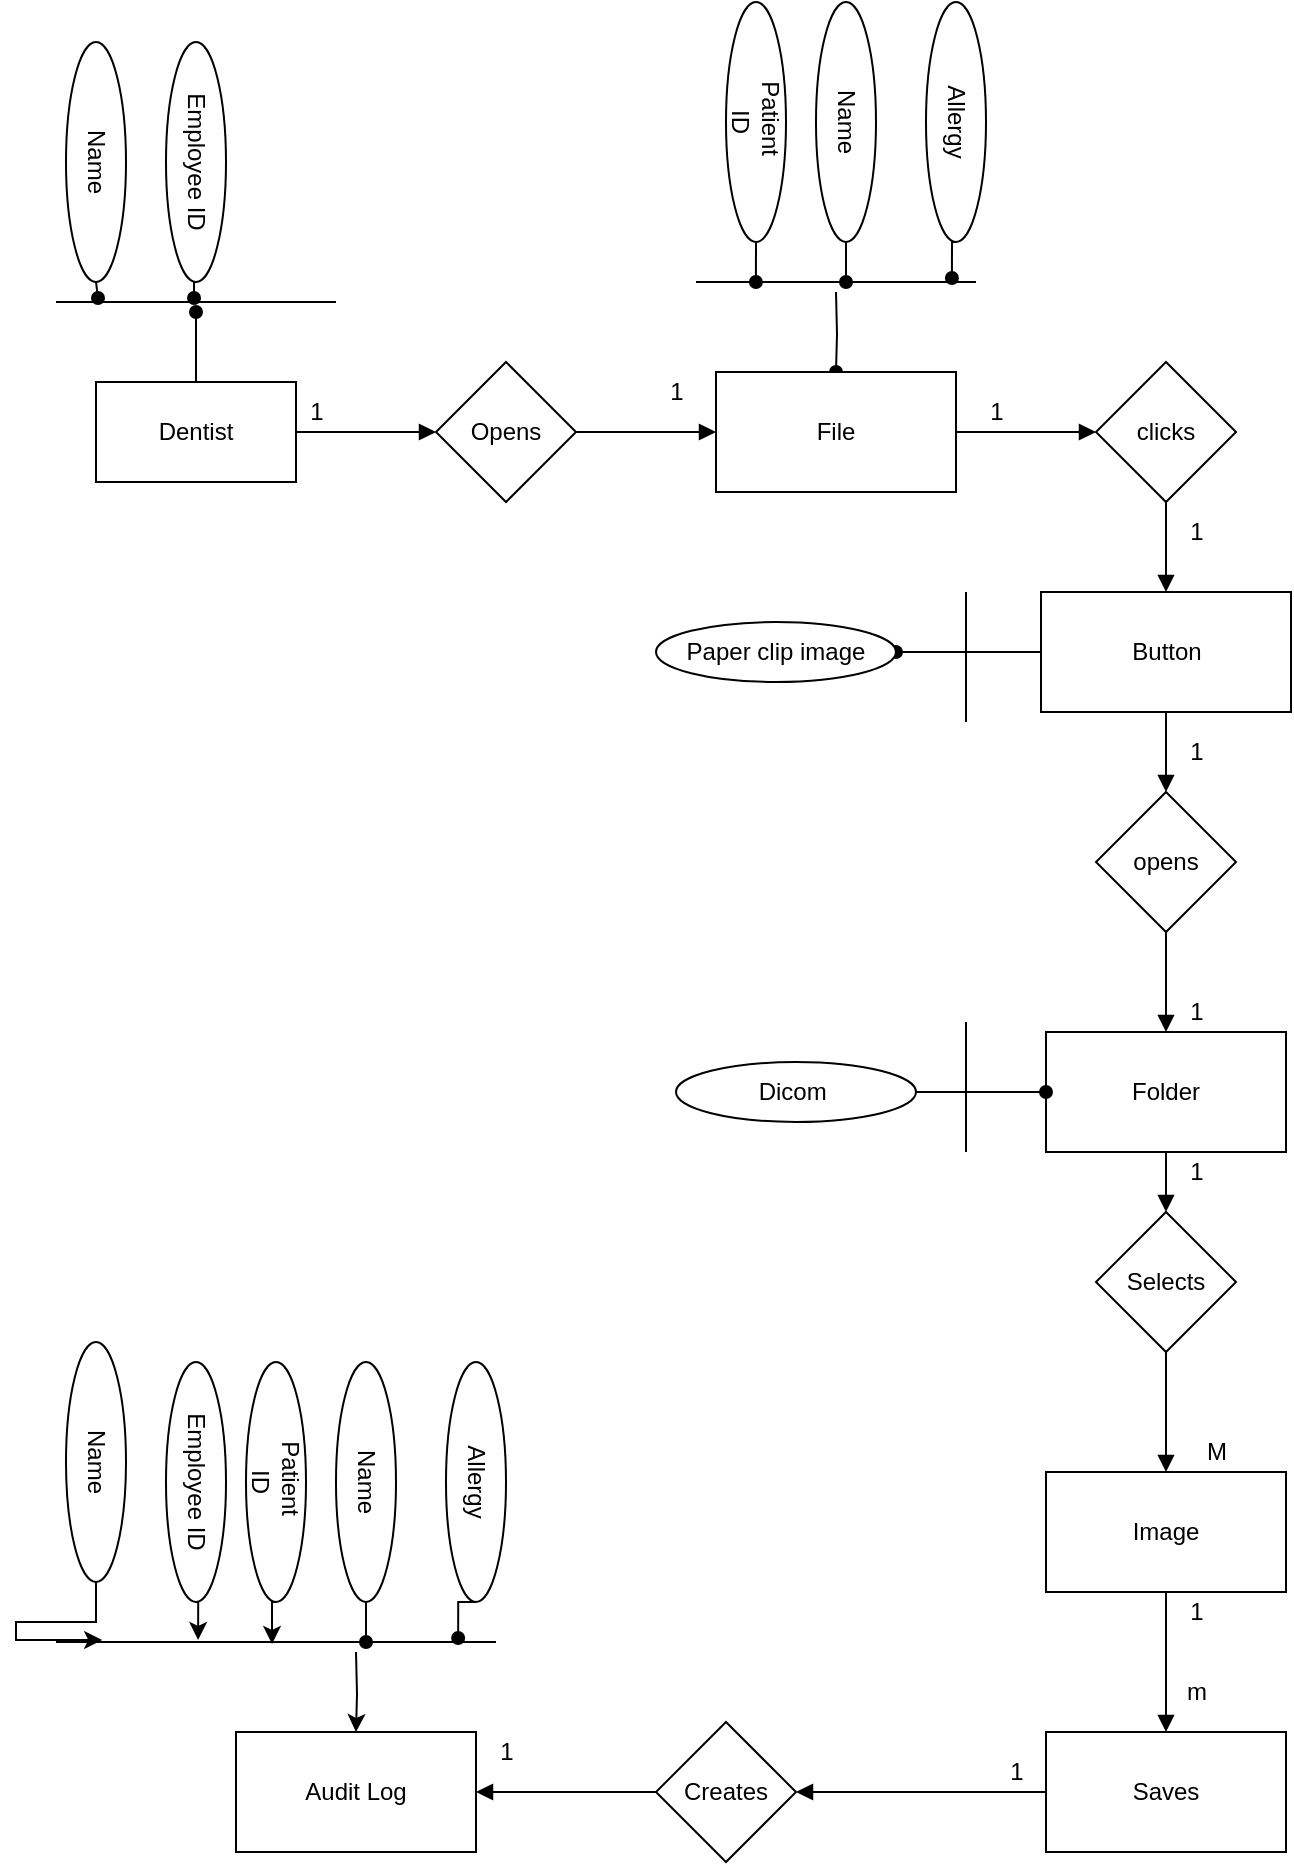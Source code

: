 <mxfile version="14.4.2" type="github" pages="2">
  <diagram id="kgpKYQtTHZ0yAKxKKP6v" name="Page-1">
    <mxGraphModel dx="1422" dy="794" grid="1" gridSize="10" guides="1" tooltips="1" connect="1" arrows="1" fold="1" page="1" pageScale="1" pageWidth="850" pageHeight="1100" math="0" shadow="0">
      <root>
        <mxCell id="0" />
        <mxCell id="1" parent="0" />
        <mxCell id="LzZ2hUg_9AUcdxVudET7-16" style="edgeStyle=orthogonalEdgeStyle;rounded=0;orthogonalLoop=1;jettySize=auto;html=1;exitX=1;exitY=0.5;exitDx=0;exitDy=0;entryX=0.214;entryY=0.5;entryDx=0;entryDy=0;entryPerimeter=0;endArrow=oval;endFill=1;" parent="1" source="v3scWw8IrW89gc3hwZ7r-1" target="LzZ2hUg_9AUcdxVudET7-13" edge="1">
          <mxGeometry relative="1" as="geometry" />
        </mxCell>
        <mxCell id="v3scWw8IrW89gc3hwZ7r-1" value="Patient&amp;nbsp;&lt;br&gt;ID" style="ellipse;whiteSpace=wrap;html=1;rotation=90;" parent="1" vertex="1">
          <mxGeometry x="350" y="70" width="120" height="30" as="geometry" />
        </mxCell>
        <mxCell id="63Q6v_BoL2glE9zylN5P-9" style="edgeStyle=orthogonalEdgeStyle;rounded=0;orthogonalLoop=1;jettySize=auto;html=1;" edge="1" parent="1" target="LzZ2hUg_9AUcdxVudET7-3">
          <mxGeometry relative="1" as="geometry">
            <mxPoint x="210" y="850" as="sourcePoint" />
          </mxGeometry>
        </mxCell>
        <mxCell id="LzZ2hUg_9AUcdxVudET7-3" value="Audit Log" style="rounded=0;whiteSpace=wrap;html=1;" parent="1" vertex="1">
          <mxGeometry x="150" y="890" width="120" height="60" as="geometry" />
        </mxCell>
        <mxCell id="LzZ2hUg_9AUcdxVudET7-61" style="edgeStyle=orthogonalEdgeStyle;rounded=0;orthogonalLoop=1;jettySize=auto;html=1;entryX=1;entryY=0.5;entryDx=0;entryDy=0;endArrow=block;endFill=1;" parent="1" source="LzZ2hUg_9AUcdxVudET7-4" target="LzZ2hUg_9AUcdxVudET7-60" edge="1">
          <mxGeometry relative="1" as="geometry" />
        </mxCell>
        <mxCell id="LzZ2hUg_9AUcdxVudET7-4" value="Saves" style="rounded=0;whiteSpace=wrap;html=1;" parent="1" vertex="1">
          <mxGeometry x="555" y="890" width="120" height="60" as="geometry" />
        </mxCell>
        <mxCell id="LzZ2hUg_9AUcdxVudET7-58" value="" style="edgeStyle=orthogonalEdgeStyle;rounded=0;orthogonalLoop=1;jettySize=auto;html=1;endArrow=block;endFill=1;" parent="1" source="LzZ2hUg_9AUcdxVudET7-5" target="LzZ2hUg_9AUcdxVudET7-4" edge="1">
          <mxGeometry relative="1" as="geometry" />
        </mxCell>
        <mxCell id="LzZ2hUg_9AUcdxVudET7-5" value="Image" style="rounded=0;whiteSpace=wrap;html=1;" parent="1" vertex="1">
          <mxGeometry x="555" y="760" width="120" height="60" as="geometry" />
        </mxCell>
        <mxCell id="LzZ2hUg_9AUcdxVudET7-15" style="edgeStyle=orthogonalEdgeStyle;rounded=0;orthogonalLoop=1;jettySize=auto;html=1;endArrow=oval;endFill=1;" parent="1" target="LzZ2hUg_9AUcdxVudET7-6" edge="1">
          <mxGeometry relative="1" as="geometry">
            <mxPoint x="450" y="170" as="sourcePoint" />
          </mxGeometry>
        </mxCell>
        <mxCell id="LzZ2hUg_9AUcdxVudET7-28" style="edgeStyle=orthogonalEdgeStyle;rounded=0;orthogonalLoop=1;jettySize=auto;html=1;exitX=1;exitY=0.5;exitDx=0;exitDy=0;entryX=0;entryY=0.5;entryDx=0;entryDy=0;endArrow=block;endFill=1;" parent="1" source="LzZ2hUg_9AUcdxVudET7-6" target="LzZ2hUg_9AUcdxVudET7-27" edge="1">
          <mxGeometry relative="1" as="geometry" />
        </mxCell>
        <mxCell id="LzZ2hUg_9AUcdxVudET7-6" value="File" style="rounded=0;whiteSpace=wrap;html=1;" parent="1" vertex="1">
          <mxGeometry x="390" y="210" width="120" height="60" as="geometry" />
        </mxCell>
        <mxCell id="LzZ2hUg_9AUcdxVudET7-9" style="edgeStyle=orthogonalEdgeStyle;rounded=0;orthogonalLoop=1;jettySize=auto;html=1;entryX=0;entryY=0.5;entryDx=0;entryDy=0;endArrow=block;endFill=1;" parent="1" source="LzZ2hUg_9AUcdxVudET7-7" target="LzZ2hUg_9AUcdxVudET7-8" edge="1">
          <mxGeometry relative="1" as="geometry" />
        </mxCell>
        <mxCell id="LzZ2hUg_9AUcdxVudET7-19" style="edgeStyle=orthogonalEdgeStyle;rounded=0;orthogonalLoop=1;jettySize=auto;html=1;endArrow=oval;endFill=1;" parent="1" source="LzZ2hUg_9AUcdxVudET7-7" edge="1">
          <mxGeometry relative="1" as="geometry">
            <mxPoint x="130" y="180" as="targetPoint" />
          </mxGeometry>
        </mxCell>
        <mxCell id="LzZ2hUg_9AUcdxVudET7-7" value="Dentist" style="rounded=0;whiteSpace=wrap;html=1;" parent="1" vertex="1">
          <mxGeometry x="80" y="215" width="100" height="50" as="geometry" />
        </mxCell>
        <mxCell id="LzZ2hUg_9AUcdxVudET7-10" style="edgeStyle=orthogonalEdgeStyle;rounded=0;orthogonalLoop=1;jettySize=auto;html=1;entryX=0;entryY=0.5;entryDx=0;entryDy=0;endArrow=block;endFill=1;" parent="1" source="LzZ2hUg_9AUcdxVudET7-8" target="LzZ2hUg_9AUcdxVudET7-6" edge="1">
          <mxGeometry relative="1" as="geometry" />
        </mxCell>
        <mxCell id="LzZ2hUg_9AUcdxVudET7-8" value="Opens" style="rhombus;whiteSpace=wrap;html=1;" parent="1" vertex="1">
          <mxGeometry x="250" y="205" width="70" height="70" as="geometry" />
        </mxCell>
        <mxCell id="LzZ2hUg_9AUcdxVudET7-17" style="edgeStyle=orthogonalEdgeStyle;rounded=0;orthogonalLoop=1;jettySize=auto;html=1;exitX=1;exitY=0.5;exitDx=0;exitDy=0;endArrow=oval;endFill=1;" parent="1" source="LzZ2hUg_9AUcdxVudET7-11" target="LzZ2hUg_9AUcdxVudET7-13" edge="1">
          <mxGeometry relative="1" as="geometry" />
        </mxCell>
        <mxCell id="LzZ2hUg_9AUcdxVudET7-11" value="Name" style="ellipse;whiteSpace=wrap;html=1;rotation=90;" parent="1" vertex="1">
          <mxGeometry x="395" y="70" width="120" height="30" as="geometry" />
        </mxCell>
        <mxCell id="LzZ2hUg_9AUcdxVudET7-18" style="edgeStyle=orthogonalEdgeStyle;rounded=0;orthogonalLoop=1;jettySize=auto;html=1;exitX=1;exitY=0.5;exitDx=0;exitDy=0;entryX=0.914;entryY=0.3;entryDx=0;entryDy=0;entryPerimeter=0;endArrow=oval;endFill=1;" parent="1" source="LzZ2hUg_9AUcdxVudET7-12" target="LzZ2hUg_9AUcdxVudET7-13" edge="1">
          <mxGeometry relative="1" as="geometry" />
        </mxCell>
        <mxCell id="LzZ2hUg_9AUcdxVudET7-12" value="Allergy" style="ellipse;whiteSpace=wrap;html=1;rotation=90;" parent="1" vertex="1">
          <mxGeometry x="450" y="70" width="120" height="30" as="geometry" />
        </mxCell>
        <mxCell id="LzZ2hUg_9AUcdxVudET7-13" value="" style="line;strokeWidth=1;fillColor=none;align=left;verticalAlign=middle;spacingTop=-1;spacingLeft=3;spacingRight=3;rotatable=0;labelPosition=right;points=[];portConstraint=eastwest;" parent="1" vertex="1">
          <mxGeometry x="380" y="160" width="140" height="10" as="geometry" />
        </mxCell>
        <mxCell id="LzZ2hUg_9AUcdxVudET7-20" value="" style="line;strokeWidth=1;fillColor=none;align=left;verticalAlign=middle;spacingTop=-1;spacingLeft=3;spacingRight=3;rotatable=0;labelPosition=right;points=[];portConstraint=eastwest;" parent="1" vertex="1">
          <mxGeometry x="60" y="170" width="140" height="10" as="geometry" />
        </mxCell>
        <mxCell id="LzZ2hUg_9AUcdxVudET7-23" style="edgeStyle=orthogonalEdgeStyle;rounded=0;orthogonalLoop=1;jettySize=auto;html=1;exitX=1;exitY=0.5;exitDx=0;exitDy=0;entryX=0.15;entryY=0.3;entryDx=0;entryDy=0;entryPerimeter=0;endArrow=oval;endFill=1;" parent="1" source="LzZ2hUg_9AUcdxVudET7-21" target="LzZ2hUg_9AUcdxVudET7-20" edge="1">
          <mxGeometry relative="1" as="geometry" />
        </mxCell>
        <mxCell id="LzZ2hUg_9AUcdxVudET7-21" value="Name" style="ellipse;whiteSpace=wrap;html=1;rotation=90;" parent="1" vertex="1">
          <mxGeometry x="20" y="90" width="120" height="30" as="geometry" />
        </mxCell>
        <mxCell id="LzZ2hUg_9AUcdxVudET7-24" style="edgeStyle=orthogonalEdgeStyle;rounded=0;orthogonalLoop=1;jettySize=auto;html=1;exitX=1;exitY=0.5;exitDx=0;exitDy=0;entryX=0.493;entryY=0.3;entryDx=0;entryDy=0;entryPerimeter=0;endArrow=oval;endFill=1;" parent="1" source="LzZ2hUg_9AUcdxVudET7-22" target="LzZ2hUg_9AUcdxVudET7-20" edge="1">
          <mxGeometry relative="1" as="geometry" />
        </mxCell>
        <mxCell id="LzZ2hUg_9AUcdxVudET7-22" value="Employee ID" style="ellipse;whiteSpace=wrap;html=1;rotation=90;" parent="1" vertex="1">
          <mxGeometry x="70" y="90" width="120" height="30" as="geometry" />
        </mxCell>
        <mxCell id="LzZ2hUg_9AUcdxVudET7-25" value="1" style="text;html=1;align=center;verticalAlign=middle;resizable=0;points=[];autosize=1;" parent="1" vertex="1">
          <mxGeometry x="180" y="220" width="20" height="20" as="geometry" />
        </mxCell>
        <mxCell id="LzZ2hUg_9AUcdxVudET7-26" value="1" style="text;html=1;align=center;verticalAlign=middle;resizable=0;points=[];autosize=1;" parent="1" vertex="1">
          <mxGeometry x="360" y="210" width="20" height="20" as="geometry" />
        </mxCell>
        <mxCell id="LzZ2hUg_9AUcdxVudET7-36" value="" style="edgeStyle=orthogonalEdgeStyle;rounded=0;orthogonalLoop=1;jettySize=auto;html=1;endArrow=block;endFill=1;" parent="1" source="LzZ2hUg_9AUcdxVudET7-27" target="LzZ2hUg_9AUcdxVudET7-30" edge="1">
          <mxGeometry relative="1" as="geometry" />
        </mxCell>
        <mxCell id="LzZ2hUg_9AUcdxVudET7-27" value="clicks" style="rhombus;whiteSpace=wrap;html=1;" parent="1" vertex="1">
          <mxGeometry x="580" y="205" width="70" height="70" as="geometry" />
        </mxCell>
        <mxCell id="LzZ2hUg_9AUcdxVudET7-29" value="1" style="text;html=1;align=center;verticalAlign=middle;resizable=0;points=[];autosize=1;" parent="1" vertex="1">
          <mxGeometry x="520" y="220" width="20" height="20" as="geometry" />
        </mxCell>
        <mxCell id="LzZ2hUg_9AUcdxVudET7-39" value="" style="edgeStyle=orthogonalEdgeStyle;rounded=0;orthogonalLoop=1;jettySize=auto;html=1;endArrow=block;endFill=1;" parent="1" source="LzZ2hUg_9AUcdxVudET7-30" target="LzZ2hUg_9AUcdxVudET7-38" edge="1">
          <mxGeometry relative="1" as="geometry" />
        </mxCell>
        <mxCell id="LzZ2hUg_9AUcdxVudET7-47" value="" style="edgeStyle=orthogonalEdgeStyle;rounded=0;orthogonalLoop=1;jettySize=auto;html=1;endArrow=oval;endFill=1;" parent="1" source="LzZ2hUg_9AUcdxVudET7-30" target="LzZ2hUg_9AUcdxVudET7-45" edge="1">
          <mxGeometry relative="1" as="geometry" />
        </mxCell>
        <mxCell id="LzZ2hUg_9AUcdxVudET7-30" value="Button" style="rounded=0;whiteSpace=wrap;html=1;" parent="1" vertex="1">
          <mxGeometry x="552.5" y="320" width="125" height="60" as="geometry" />
        </mxCell>
        <mxCell id="LzZ2hUg_9AUcdxVudET7-37" value="1" style="text;html=1;align=center;verticalAlign=middle;resizable=0;points=[];autosize=1;" parent="1" vertex="1">
          <mxGeometry x="620" y="280" width="20" height="20" as="geometry" />
        </mxCell>
        <mxCell id="LzZ2hUg_9AUcdxVudET7-48" value="" style="edgeStyle=orthogonalEdgeStyle;rounded=0;orthogonalLoop=1;jettySize=auto;html=1;endArrow=block;endFill=1;" parent="1" source="LzZ2hUg_9AUcdxVudET7-38" target="LzZ2hUg_9AUcdxVudET7-41" edge="1">
          <mxGeometry relative="1" as="geometry" />
        </mxCell>
        <mxCell id="LzZ2hUg_9AUcdxVudET7-38" value="opens" style="rhombus;whiteSpace=wrap;html=1;" parent="1" vertex="1">
          <mxGeometry x="580" y="420" width="70" height="70" as="geometry" />
        </mxCell>
        <mxCell id="LzZ2hUg_9AUcdxVudET7-40" value="1" style="text;html=1;align=center;verticalAlign=middle;resizable=0;points=[];autosize=1;" parent="1" vertex="1">
          <mxGeometry x="620" y="390" width="20" height="20" as="geometry" />
        </mxCell>
        <mxCell id="LzZ2hUg_9AUcdxVudET7-53" value="" style="edgeStyle=orthogonalEdgeStyle;rounded=0;orthogonalLoop=1;jettySize=auto;html=1;endArrow=block;endFill=1;" parent="1" source="LzZ2hUg_9AUcdxVudET7-41" target="LzZ2hUg_9AUcdxVudET7-52" edge="1">
          <mxGeometry relative="1" as="geometry" />
        </mxCell>
        <mxCell id="LzZ2hUg_9AUcdxVudET7-41" value="Folder" style="rounded=0;whiteSpace=wrap;html=1;" parent="1" vertex="1">
          <mxGeometry x="555" y="540" width="120" height="60" as="geometry" />
        </mxCell>
        <mxCell id="LzZ2hUg_9AUcdxVudET7-50" value="" style="edgeStyle=orthogonalEdgeStyle;rounded=0;orthogonalLoop=1;jettySize=auto;html=1;endArrow=oval;endFill=1;" parent="1" source="LzZ2hUg_9AUcdxVudET7-42" target="LzZ2hUg_9AUcdxVudET7-41" edge="1">
          <mxGeometry relative="1" as="geometry" />
        </mxCell>
        <mxCell id="LzZ2hUg_9AUcdxVudET7-42" value="Dicom&amp;nbsp;" style="ellipse;whiteSpace=wrap;html=1;rotation=0;" parent="1" vertex="1">
          <mxGeometry x="370" y="555" width="120" height="30" as="geometry" />
        </mxCell>
        <mxCell id="LzZ2hUg_9AUcdxVudET7-43" value="" style="endArrow=none;html=1;" parent="1" edge="1">
          <mxGeometry width="50" height="50" relative="1" as="geometry">
            <mxPoint x="515" y="600" as="sourcePoint" />
            <mxPoint x="515" y="535" as="targetPoint" />
            <Array as="points">
              <mxPoint x="515" y="575" />
            </Array>
          </mxGeometry>
        </mxCell>
        <mxCell id="LzZ2hUg_9AUcdxVudET7-44" value="" style="endArrow=none;html=1;" parent="1" edge="1">
          <mxGeometry width="50" height="50" relative="1" as="geometry">
            <mxPoint x="515" y="385" as="sourcePoint" />
            <mxPoint x="515" y="320" as="targetPoint" />
          </mxGeometry>
        </mxCell>
        <mxCell id="LzZ2hUg_9AUcdxVudET7-45" value="Paper clip image" style="ellipse;whiteSpace=wrap;html=1;rotation=0;" parent="1" vertex="1">
          <mxGeometry x="360" y="335" width="120" height="30" as="geometry" />
        </mxCell>
        <mxCell id="LzZ2hUg_9AUcdxVudET7-49" value="1" style="text;html=1;align=center;verticalAlign=middle;resizable=0;points=[];autosize=1;" parent="1" vertex="1">
          <mxGeometry x="620" y="520" width="20" height="20" as="geometry" />
        </mxCell>
        <mxCell id="LzZ2hUg_9AUcdxVudET7-55" value="" style="edgeStyle=orthogonalEdgeStyle;rounded=0;orthogonalLoop=1;jettySize=auto;html=1;endArrow=block;endFill=1;" parent="1" source="LzZ2hUg_9AUcdxVudET7-52" target="LzZ2hUg_9AUcdxVudET7-5" edge="1">
          <mxGeometry relative="1" as="geometry" />
        </mxCell>
        <mxCell id="LzZ2hUg_9AUcdxVudET7-52" value="Selects" style="rhombus;whiteSpace=wrap;html=1;" parent="1" vertex="1">
          <mxGeometry x="580" y="630" width="70" height="70" as="geometry" />
        </mxCell>
        <mxCell id="LzZ2hUg_9AUcdxVudET7-54" value="1" style="text;html=1;align=center;verticalAlign=middle;resizable=0;points=[];autosize=1;" parent="1" vertex="1">
          <mxGeometry x="620" y="600" width="20" height="20" as="geometry" />
        </mxCell>
        <mxCell id="LzZ2hUg_9AUcdxVudET7-56" value="M" style="text;html=1;align=center;verticalAlign=middle;resizable=0;points=[];autosize=1;" parent="1" vertex="1">
          <mxGeometry x="625" y="740" width="30" height="20" as="geometry" />
        </mxCell>
        <mxCell id="LzZ2hUg_9AUcdxVudET7-62" style="edgeStyle=orthogonalEdgeStyle;rounded=0;orthogonalLoop=1;jettySize=auto;html=1;endArrow=block;endFill=1;" parent="1" source="LzZ2hUg_9AUcdxVudET7-60" target="LzZ2hUg_9AUcdxVudET7-3" edge="1">
          <mxGeometry relative="1" as="geometry" />
        </mxCell>
        <mxCell id="LzZ2hUg_9AUcdxVudET7-60" value="Creates" style="rhombus;whiteSpace=wrap;html=1;" parent="1" vertex="1">
          <mxGeometry x="360" y="885" width="70" height="70" as="geometry" />
        </mxCell>
        <mxCell id="LzZ2hUg_9AUcdxVudET7-63" value="m" style="text;html=1;align=center;verticalAlign=middle;resizable=0;points=[];autosize=1;" parent="1" vertex="1">
          <mxGeometry x="615" y="860" width="30" height="20" as="geometry" />
        </mxCell>
        <mxCell id="LzZ2hUg_9AUcdxVudET7-64" value="1" style="text;html=1;align=center;verticalAlign=middle;resizable=0;points=[];autosize=1;" parent="1" vertex="1">
          <mxGeometry x="620" y="820" width="20" height="20" as="geometry" />
        </mxCell>
        <mxCell id="LzZ2hUg_9AUcdxVudET7-65" value="1" style="text;html=1;align=center;verticalAlign=middle;resizable=0;points=[];autosize=1;" parent="1" vertex="1">
          <mxGeometry x="530" y="900" width="20" height="20" as="geometry" />
        </mxCell>
        <mxCell id="LzZ2hUg_9AUcdxVudET7-67" value="1" style="text;html=1;align=center;verticalAlign=middle;resizable=0;points=[];autosize=1;" parent="1" vertex="1">
          <mxGeometry x="275" y="890" width="20" height="20" as="geometry" />
        </mxCell>
        <mxCell id="63Q6v_BoL2glE9zylN5P-14" style="edgeStyle=orthogonalEdgeStyle;rounded=0;orthogonalLoop=1;jettySize=auto;html=1;exitX=1;exitY=0.5;exitDx=0;exitDy=0;entryX=0.491;entryY=0.6;entryDx=0;entryDy=0;entryPerimeter=0;" edge="1" parent="1" source="63Q6v_BoL2glE9zylN5P-2" target="63Q6v_BoL2glE9zylN5P-7">
          <mxGeometry relative="1" as="geometry" />
        </mxCell>
        <mxCell id="63Q6v_BoL2glE9zylN5P-2" value="Patient&amp;nbsp;&lt;br&gt;ID" style="ellipse;whiteSpace=wrap;html=1;rotation=90;" vertex="1" parent="1">
          <mxGeometry x="110" y="750" width="120" height="30" as="geometry" />
        </mxCell>
        <mxCell id="63Q6v_BoL2glE9zylN5P-3" style="edgeStyle=orthogonalEdgeStyle;rounded=0;orthogonalLoop=1;jettySize=auto;html=1;exitX=1;exitY=0.5;exitDx=0;exitDy=0;endArrow=oval;endFill=1;" edge="1" source="63Q6v_BoL2glE9zylN5P-4" target="63Q6v_BoL2glE9zylN5P-7" parent="1">
          <mxGeometry relative="1" as="geometry" />
        </mxCell>
        <mxCell id="63Q6v_BoL2glE9zylN5P-4" value="Name" style="ellipse;whiteSpace=wrap;html=1;rotation=90;" vertex="1" parent="1">
          <mxGeometry x="155" y="750" width="120" height="30" as="geometry" />
        </mxCell>
        <mxCell id="63Q6v_BoL2glE9zylN5P-5" style="edgeStyle=orthogonalEdgeStyle;rounded=0;orthogonalLoop=1;jettySize=auto;html=1;exitX=1;exitY=0.5;exitDx=0;exitDy=0;entryX=0.914;entryY=0.3;entryDx=0;entryDy=0;entryPerimeter=0;endArrow=oval;endFill=1;" edge="1" source="63Q6v_BoL2glE9zylN5P-6" target="63Q6v_BoL2glE9zylN5P-7" parent="1">
          <mxGeometry relative="1" as="geometry" />
        </mxCell>
        <mxCell id="63Q6v_BoL2glE9zylN5P-6" value="Allergy" style="ellipse;whiteSpace=wrap;html=1;rotation=90;" vertex="1" parent="1">
          <mxGeometry x="210" y="750" width="120" height="30" as="geometry" />
        </mxCell>
        <mxCell id="63Q6v_BoL2glE9zylN5P-7" value="" style="line;strokeWidth=1;fillColor=none;align=left;verticalAlign=middle;spacingTop=-1;spacingLeft=3;spacingRight=3;rotatable=0;labelPosition=right;points=[];portConstraint=eastwest;" vertex="1" parent="1">
          <mxGeometry x="60" y="840" width="220" height="10" as="geometry" />
        </mxCell>
        <mxCell id="63Q6v_BoL2glE9zylN5P-12" style="edgeStyle=orthogonalEdgeStyle;rounded=0;orthogonalLoop=1;jettySize=auto;html=1;entryX=0.105;entryY=0.4;entryDx=0;entryDy=0;entryPerimeter=0;" edge="1" parent="1" source="63Q6v_BoL2glE9zylN5P-10" target="63Q6v_BoL2glE9zylN5P-7">
          <mxGeometry relative="1" as="geometry" />
        </mxCell>
        <mxCell id="63Q6v_BoL2glE9zylN5P-10" value="Name" style="ellipse;whiteSpace=wrap;html=1;rotation=90;" vertex="1" parent="1">
          <mxGeometry x="20" y="740" width="120" height="30" as="geometry" />
        </mxCell>
        <mxCell id="63Q6v_BoL2glE9zylN5P-13" style="edgeStyle=orthogonalEdgeStyle;rounded=0;orthogonalLoop=1;jettySize=auto;html=1;exitX=1;exitY=0.5;exitDx=0;exitDy=0;entryX=0.323;entryY=0.4;entryDx=0;entryDy=0;entryPerimeter=0;" edge="1" parent="1" source="63Q6v_BoL2glE9zylN5P-11" target="63Q6v_BoL2glE9zylN5P-7">
          <mxGeometry relative="1" as="geometry" />
        </mxCell>
        <mxCell id="63Q6v_BoL2glE9zylN5P-11" value="Employee ID" style="ellipse;whiteSpace=wrap;html=1;rotation=90;" vertex="1" parent="1">
          <mxGeometry x="70" y="750" width="120" height="30" as="geometry" />
        </mxCell>
      </root>
    </mxGraphModel>
  </diagram>
  <diagram id="jVJFA4NOMfb7a7_R2LGY" name="Page-2">
    <mxGraphModel dx="2773" dy="934" grid="1" gridSize="10" guides="1" tooltips="1" connect="1" arrows="1" fold="1" page="1" pageScale="1" pageWidth="1100" pageHeight="850" math="0" shadow="0">
      <root>
        <mxCell id="7P5BoDyNHF2wJGkyKOE7-0" />
        <mxCell id="7P5BoDyNHF2wJGkyKOE7-1" parent="7P5BoDyNHF2wJGkyKOE7-0" />
        <mxCell id="7P5BoDyNHF2wJGkyKOE7-3" style="edgeStyle=orthogonalEdgeStyle;rounded=0;orthogonalLoop=1;jettySize=auto;html=1;" edge="1" parent="7P5BoDyNHF2wJGkyKOE7-1" source="7P5BoDyNHF2wJGkyKOE7-2">
          <mxGeometry relative="1" as="geometry">
            <mxPoint x="360" y="110" as="targetPoint" />
          </mxGeometry>
        </mxCell>
        <mxCell id="7P5BoDyNHF2wJGkyKOE7-45" style="edgeStyle=orthogonalEdgeStyle;rounded=0;orthogonalLoop=1;jettySize=auto;html=1;endArrow=oval;endFill=1;" edge="1" parent="7P5BoDyNHF2wJGkyKOE7-1" source="7P5BoDyNHF2wJGkyKOE7-2">
          <mxGeometry relative="1" as="geometry">
            <mxPoint x="150" y="110" as="targetPoint" />
          </mxGeometry>
        </mxCell>
        <mxCell id="7P5BoDyNHF2wJGkyKOE7-2" value="Patient&amp;nbsp;" style="rounded=0;whiteSpace=wrap;html=1;" vertex="1" parent="7P5BoDyNHF2wJGkyKOE7-1">
          <mxGeometry x="170" y="80" width="120" height="60" as="geometry" />
        </mxCell>
        <mxCell id="7P5BoDyNHF2wJGkyKOE7-73" style="edgeStyle=orthogonalEdgeStyle;rounded=0;orthogonalLoop=1;jettySize=auto;html=1;exitX=1;exitY=0.5;exitDx=0;exitDy=0;endArrow=oval;endFill=1;entryX=1;entryY=0.5;entryDx=0;entryDy=0;" edge="1" parent="7P5BoDyNHF2wJGkyKOE7-1" target="7P5BoDyNHF2wJGkyKOE7-5">
          <mxGeometry relative="1" as="geometry">
            <mxPoint x="1050" y="669.529" as="sourcePoint" />
          </mxGeometry>
        </mxCell>
        <mxCell id="7P5BoDyNHF2wJGkyKOE7-74" style="edgeStyle=orthogonalEdgeStyle;rounded=0;orthogonalLoop=1;jettySize=auto;html=1;endArrow=oval;endFill=1;" edge="1" parent="7P5BoDyNHF2wJGkyKOE7-1" source="7P5BoDyNHF2wJGkyKOE7-5">
          <mxGeometry relative="1" as="geometry">
            <mxPoint x="580.0" y="670.0" as="targetPoint" />
          </mxGeometry>
        </mxCell>
        <mxCell id="7P5BoDyNHF2wJGkyKOE7-5" value="Booking" style="rounded=0;whiteSpace=wrap;html=1;" vertex="1" parent="7P5BoDyNHF2wJGkyKOE7-1">
          <mxGeometry x="900" y="640" width="120" height="60" as="geometry" />
        </mxCell>
        <mxCell id="7P5BoDyNHF2wJGkyKOE7-15" style="edgeStyle=orthogonalEdgeStyle;rounded=0;orthogonalLoop=1;jettySize=auto;html=1;entryX=0;entryY=0.5;entryDx=0;entryDy=0;" edge="1" parent="7P5BoDyNHF2wJGkyKOE7-1" source="7P5BoDyNHF2wJGkyKOE7-7" target="7P5BoDyNHF2wJGkyKOE7-14">
          <mxGeometry relative="1" as="geometry" />
        </mxCell>
        <mxCell id="7P5BoDyNHF2wJGkyKOE7-7" value="Creates&amp;nbsp;" style="rhombus;whiteSpace=wrap;html=1;" vertex="1" parent="7P5BoDyNHF2wJGkyKOE7-1">
          <mxGeometry x="360" y="70" width="80" height="80" as="geometry" />
        </mxCell>
        <mxCell id="7P5BoDyNHF2wJGkyKOE7-8" value="1" style="text;html=1;align=center;verticalAlign=middle;resizable=0;points=[];autosize=1;" vertex="1" parent="7P5BoDyNHF2wJGkyKOE7-1">
          <mxGeometry x="290" y="90" width="20" height="20" as="geometry" />
        </mxCell>
        <mxCell id="7P5BoDyNHF2wJGkyKOE7-63" style="edgeStyle=orthogonalEdgeStyle;rounded=0;orthogonalLoop=1;jettySize=auto;html=1;exitX=0;exitY=0.5;exitDx=0;exitDy=0;endArrow=oval;endFill=1;entryX=0;entryY=0.5;entryDx=0;entryDy=0;" edge="1" parent="7P5BoDyNHF2wJGkyKOE7-1" target="7P5BoDyNHF2wJGkyKOE7-10">
          <mxGeometry relative="1" as="geometry">
            <mxPoint x="870" y="349.529" as="sourcePoint" />
          </mxGeometry>
        </mxCell>
        <mxCell id="7P5BoDyNHF2wJGkyKOE7-65" style="edgeStyle=orthogonalEdgeStyle;rounded=0;orthogonalLoop=1;jettySize=auto;html=1;entryX=0.5;entryY=0;entryDx=0;entryDy=0;endArrow=oval;endFill=1;" edge="1" parent="7P5BoDyNHF2wJGkyKOE7-1" source="7P5BoDyNHF2wJGkyKOE7-10" target="7P5BoDyNHF2wJGkyKOE7-64">
          <mxGeometry relative="1" as="geometry" />
        </mxCell>
        <mxCell id="7P5BoDyNHF2wJGkyKOE7-10" value="Shedule" style="rounded=0;whiteSpace=wrap;html=1;" vertex="1" parent="7P5BoDyNHF2wJGkyKOE7-1">
          <mxGeometry x="900" y="320" width="120" height="60" as="geometry" />
        </mxCell>
        <mxCell id="7P5BoDyNHF2wJGkyKOE7-25" style="edgeStyle=orthogonalEdgeStyle;rounded=0;orthogonalLoop=1;jettySize=auto;html=1;entryX=0.5;entryY=0;entryDx=0;entryDy=0;" edge="1" parent="7P5BoDyNHF2wJGkyKOE7-1" source="7P5BoDyNHF2wJGkyKOE7-11" target="7P5BoDyNHF2wJGkyKOE7-24">
          <mxGeometry relative="1" as="geometry" />
        </mxCell>
        <mxCell id="7P5BoDyNHF2wJGkyKOE7-60" style="edgeStyle=orthogonalEdgeStyle;rounded=0;orthogonalLoop=1;jettySize=auto;html=1;exitX=1;exitY=0.5;exitDx=0;exitDy=0;endArrow=oval;endFill=1;entryX=1;entryY=0.5;entryDx=0;entryDy=0;" edge="1" parent="7P5BoDyNHF2wJGkyKOE7-1" target="7P5BoDyNHF2wJGkyKOE7-11">
          <mxGeometry relative="1" as="geometry">
            <mxPoint x="1050" y="109.529" as="sourcePoint" />
          </mxGeometry>
        </mxCell>
        <mxCell id="7P5BoDyNHF2wJGkyKOE7-11" value="Dentists&amp;nbsp;" style="rounded=0;whiteSpace=wrap;html=1;" vertex="1" parent="7P5BoDyNHF2wJGkyKOE7-1">
          <mxGeometry x="900" y="80" width="120" height="60" as="geometry" />
        </mxCell>
        <mxCell id="7P5BoDyNHF2wJGkyKOE7-78" style="edgeStyle=orthogonalEdgeStyle;rounded=0;orthogonalLoop=1;jettySize=auto;html=1;entryX=0.5;entryY=1;entryDx=0;entryDy=0;endArrow=oval;endFill=1;" edge="1" parent="7P5BoDyNHF2wJGkyKOE7-1" source="7P5BoDyNHF2wJGkyKOE7-13" target="7P5BoDyNHF2wJGkyKOE7-2">
          <mxGeometry relative="1" as="geometry" />
        </mxCell>
        <mxCell id="7P5BoDyNHF2wJGkyKOE7-13" value="Text" style="rounded=0;whiteSpace=wrap;html=1;" vertex="1" parent="7P5BoDyNHF2wJGkyKOE7-1">
          <mxGeometry x="170" y="640" width="120" height="60" as="geometry" />
        </mxCell>
        <mxCell id="7P5BoDyNHF2wJGkyKOE7-19" style="edgeStyle=orthogonalEdgeStyle;rounded=0;orthogonalLoop=1;jettySize=auto;html=1;entryX=0;entryY=0.5;entryDx=0;entryDy=0;" edge="1" parent="7P5BoDyNHF2wJGkyKOE7-1" source="7P5BoDyNHF2wJGkyKOE7-14" target="7P5BoDyNHF2wJGkyKOE7-18">
          <mxGeometry relative="1" as="geometry" />
        </mxCell>
        <mxCell id="7P5BoDyNHF2wJGkyKOE7-14" value="Appointment&amp;nbsp;" style="rounded=0;whiteSpace=wrap;html=1;" vertex="1" parent="7P5BoDyNHF2wJGkyKOE7-1">
          <mxGeometry x="550" y="80" width="120" height="60" as="geometry" />
        </mxCell>
        <mxCell id="7P5BoDyNHF2wJGkyKOE7-16" value="M" style="text;html=1;align=center;verticalAlign=middle;resizable=0;points=[];autosize=1;" vertex="1" parent="7P5BoDyNHF2wJGkyKOE7-1">
          <mxGeometry x="515" y="80" width="30" height="20" as="geometry" />
        </mxCell>
        <mxCell id="7P5BoDyNHF2wJGkyKOE7-75" style="edgeStyle=orthogonalEdgeStyle;rounded=0;orthogonalLoop=1;jettySize=auto;html=1;exitX=0;exitY=0.5;exitDx=0;exitDy=0;entryX=1.083;entryY=0.492;entryDx=0;entryDy=0;entryPerimeter=0;endArrow=oval;endFill=1;" edge="1" parent="7P5BoDyNHF2wJGkyKOE7-1" source="7P5BoDyNHF2wJGkyKOE7-17" target="7P5BoDyNHF2wJGkyKOE7-13">
          <mxGeometry relative="1" as="geometry" />
        </mxCell>
        <mxCell id="7P5BoDyNHF2wJGkyKOE7-17" value="Generates" style="rhombus;whiteSpace=wrap;html=1;" vertex="1" parent="7P5BoDyNHF2wJGkyKOE7-1">
          <mxGeometry x="500" y="630" width="80" height="80" as="geometry" />
        </mxCell>
        <mxCell id="7P5BoDyNHF2wJGkyKOE7-21" style="edgeStyle=orthogonalEdgeStyle;rounded=0;orthogonalLoop=1;jettySize=auto;html=1;" edge="1" parent="7P5BoDyNHF2wJGkyKOE7-1" source="7P5BoDyNHF2wJGkyKOE7-18" target="7P5BoDyNHF2wJGkyKOE7-11">
          <mxGeometry relative="1" as="geometry" />
        </mxCell>
        <mxCell id="7P5BoDyNHF2wJGkyKOE7-18" value="Consists of&amp;nbsp;" style="rhombus;whiteSpace=wrap;html=1;" vertex="1" parent="7P5BoDyNHF2wJGkyKOE7-1">
          <mxGeometry x="760" y="70" width="80" height="80" as="geometry" />
        </mxCell>
        <mxCell id="7P5BoDyNHF2wJGkyKOE7-20" value="1" style="text;html=1;align=center;verticalAlign=middle;resizable=0;points=[];autosize=1;" vertex="1" parent="7P5BoDyNHF2wJGkyKOE7-1">
          <mxGeometry x="670" y="90" width="20" height="20" as="geometry" />
        </mxCell>
        <mxCell id="7P5BoDyNHF2wJGkyKOE7-22" value="1" style="text;html=1;align=center;verticalAlign=middle;resizable=0;points=[];autosize=1;" vertex="1" parent="7P5BoDyNHF2wJGkyKOE7-1">
          <mxGeometry x="880" y="90" width="20" height="20" as="geometry" />
        </mxCell>
        <mxCell id="7P5BoDyNHF2wJGkyKOE7-26" style="edgeStyle=orthogonalEdgeStyle;rounded=0;orthogonalLoop=1;jettySize=auto;html=1;exitX=0.5;exitY=1;exitDx=0;exitDy=0;entryX=0.5;entryY=0;entryDx=0;entryDy=0;" edge="1" parent="7P5BoDyNHF2wJGkyKOE7-1" source="7P5BoDyNHF2wJGkyKOE7-24" target="7P5BoDyNHF2wJGkyKOE7-10">
          <mxGeometry relative="1" as="geometry" />
        </mxCell>
        <mxCell id="7P5BoDyNHF2wJGkyKOE7-24" value="Requires" style="rhombus;whiteSpace=wrap;html=1;" vertex="1" parent="7P5BoDyNHF2wJGkyKOE7-1">
          <mxGeometry x="920" y="180" width="80" height="80" as="geometry" />
        </mxCell>
        <mxCell id="7P5BoDyNHF2wJGkyKOE7-27" value="1" style="text;html=1;align=center;verticalAlign=middle;resizable=0;points=[];autosize=1;" vertex="1" parent="7P5BoDyNHF2wJGkyKOE7-1">
          <mxGeometry x="970" y="145" width="20" height="20" as="geometry" />
        </mxCell>
        <mxCell id="7P5BoDyNHF2wJGkyKOE7-28" value="M" style="text;html=1;align=center;verticalAlign=middle;resizable=0;points=[];autosize=1;" vertex="1" parent="7P5BoDyNHF2wJGkyKOE7-1">
          <mxGeometry x="970" y="290" width="30" height="20" as="geometry" />
        </mxCell>
        <mxCell id="7P5BoDyNHF2wJGkyKOE7-71" style="edgeStyle=orthogonalEdgeStyle;rounded=0;orthogonalLoop=1;jettySize=auto;html=1;exitX=0;exitY=0.5;exitDx=0;exitDy=0;endArrow=oval;endFill=1;" edge="1" parent="7P5BoDyNHF2wJGkyKOE7-1" source="7P5BoDyNHF2wJGkyKOE7-29">
          <mxGeometry relative="1" as="geometry">
            <mxPoint x="1050" y="629.529" as="targetPoint" />
          </mxGeometry>
        </mxCell>
        <mxCell id="7P5BoDyNHF2wJGkyKOE7-29" value="Dentist" style="ellipse;whiteSpace=wrap;html=1;" vertex="1" parent="7P5BoDyNHF2wJGkyKOE7-1">
          <mxGeometry x="1070" y="605" width="160" height="50" as="geometry" />
        </mxCell>
        <mxCell id="7P5BoDyNHF2wJGkyKOE7-49" style="edgeStyle=orthogonalEdgeStyle;rounded=0;orthogonalLoop=1;jettySize=auto;html=1;exitX=1;exitY=0.5;exitDx=0;exitDy=0;endArrow=oval;endFill=1;" edge="1" parent="7P5BoDyNHF2wJGkyKOE7-1" source="7P5BoDyNHF2wJGkyKOE7-30">
          <mxGeometry relative="1" as="geometry">
            <mxPoint x="870" y="334.667" as="targetPoint" />
          </mxGeometry>
        </mxCell>
        <mxCell id="7P5BoDyNHF2wJGkyKOE7-30" value="Date" style="ellipse;whiteSpace=wrap;html=1;" vertex="1" parent="7P5BoDyNHF2wJGkyKOE7-1">
          <mxGeometry x="740" y="335" width="110" height="30" as="geometry" />
        </mxCell>
        <mxCell id="7P5BoDyNHF2wJGkyKOE7-36" style="edgeStyle=orthogonalEdgeStyle;rounded=0;orthogonalLoop=1;jettySize=auto;html=1;exitX=1;exitY=0.5;exitDx=0;exitDy=0;endArrow=oval;endFill=1;" edge="1" parent="7P5BoDyNHF2wJGkyKOE7-1" source="7P5BoDyNHF2wJGkyKOE7-31">
          <mxGeometry relative="1" as="geometry">
            <mxPoint x="150" y="55" as="targetPoint" />
          </mxGeometry>
        </mxCell>
        <mxCell id="7P5BoDyNHF2wJGkyKOE7-31" value="First Name&amp;nbsp;" style="ellipse;whiteSpace=wrap;html=1;" vertex="1" parent="7P5BoDyNHF2wJGkyKOE7-1">
          <mxGeometry x="-10" y="40" width="130" height="30" as="geometry" />
        </mxCell>
        <mxCell id="7P5BoDyNHF2wJGkyKOE7-39" style="edgeStyle=orthogonalEdgeStyle;rounded=0;orthogonalLoop=1;jettySize=auto;html=1;endArrow=oval;endFill=1;" edge="1" parent="7P5BoDyNHF2wJGkyKOE7-1" source="7P5BoDyNHF2wJGkyKOE7-32">
          <mxGeometry relative="1" as="geometry">
            <mxPoint x="150" y="105" as="targetPoint" />
          </mxGeometry>
        </mxCell>
        <mxCell id="7P5BoDyNHF2wJGkyKOE7-32" value="Last&amp;nbsp; Name&amp;nbsp;" style="ellipse;whiteSpace=wrap;html=1;" vertex="1" parent="7P5BoDyNHF2wJGkyKOE7-1">
          <mxGeometry x="-10" y="90" width="130" height="30" as="geometry" />
        </mxCell>
        <mxCell id="7P5BoDyNHF2wJGkyKOE7-40" style="edgeStyle=orthogonalEdgeStyle;rounded=0;orthogonalLoop=1;jettySize=auto;html=1;exitX=1;exitY=0.5;exitDx=0;exitDy=0;endArrow=oval;endFill=1;" edge="1" parent="7P5BoDyNHF2wJGkyKOE7-1" source="7P5BoDyNHF2wJGkyKOE7-34">
          <mxGeometry relative="1" as="geometry">
            <mxPoint x="150" y="155.2" as="targetPoint" />
          </mxGeometry>
        </mxCell>
        <mxCell id="7P5BoDyNHF2wJGkyKOE7-34" value="Patient ID" style="ellipse;whiteSpace=wrap;html=1;" vertex="1" parent="7P5BoDyNHF2wJGkyKOE7-1">
          <mxGeometry x="-10" y="140" width="130" height="30" as="geometry" />
        </mxCell>
        <mxCell id="7P5BoDyNHF2wJGkyKOE7-35" value="" style="endArrow=none;html=1;" edge="1" parent="7P5BoDyNHF2wJGkyKOE7-1">
          <mxGeometry width="50" height="50" relative="1" as="geometry">
            <mxPoint x="150" y="170" as="sourcePoint" />
            <mxPoint x="150" y="50" as="targetPoint" />
          </mxGeometry>
        </mxCell>
        <mxCell id="7P5BoDyNHF2wJGkyKOE7-48" style="edgeStyle=orthogonalEdgeStyle;rounded=0;orthogonalLoop=1;jettySize=auto;html=1;exitX=1;exitY=0.5;exitDx=0;exitDy=0;endArrow=oval;endFill=1;" edge="1" parent="7P5BoDyNHF2wJGkyKOE7-1" source="7P5BoDyNHF2wJGkyKOE7-43">
          <mxGeometry relative="1" as="geometry">
            <mxPoint x="870" y="284.667" as="targetPoint" />
          </mxGeometry>
        </mxCell>
        <mxCell id="7P5BoDyNHF2wJGkyKOE7-43" value="Time" style="ellipse;whiteSpace=wrap;html=1;" vertex="1" parent="7P5BoDyNHF2wJGkyKOE7-1">
          <mxGeometry x="740" y="290" width="110" height="30" as="geometry" />
        </mxCell>
        <mxCell id="7P5BoDyNHF2wJGkyKOE7-50" style="edgeStyle=orthogonalEdgeStyle;rounded=0;orthogonalLoop=1;jettySize=auto;html=1;endArrow=oval;endFill=1;" edge="1" parent="7P5BoDyNHF2wJGkyKOE7-1" source="7P5BoDyNHF2wJGkyKOE7-44">
          <mxGeometry relative="1" as="geometry">
            <mxPoint x="870" y="385" as="targetPoint" />
          </mxGeometry>
        </mxCell>
        <mxCell id="7P5BoDyNHF2wJGkyKOE7-44" value="Month" style="ellipse;whiteSpace=wrap;html=1;" vertex="1" parent="7P5BoDyNHF2wJGkyKOE7-1">
          <mxGeometry x="735" y="380" width="115" height="30" as="geometry" />
        </mxCell>
        <mxCell id="7P5BoDyNHF2wJGkyKOE7-47" value="" style="endArrow=none;html=1;" edge="1" parent="7P5BoDyNHF2wJGkyKOE7-1">
          <mxGeometry width="50" height="50" relative="1" as="geometry">
            <mxPoint x="870" y="410" as="sourcePoint" />
            <mxPoint x="870" y="290" as="targetPoint" />
          </mxGeometry>
        </mxCell>
        <mxCell id="7P5BoDyNHF2wJGkyKOE7-58" style="edgeStyle=orthogonalEdgeStyle;rounded=0;orthogonalLoop=1;jettySize=auto;html=1;exitX=0;exitY=0.5;exitDx=0;exitDy=0;endArrow=oval;endFill=1;" edge="1" parent="7P5BoDyNHF2wJGkyKOE7-1" source="7P5BoDyNHF2wJGkyKOE7-55">
          <mxGeometry relative="1" as="geometry">
            <mxPoint x="1050" y="84.824" as="targetPoint" />
          </mxGeometry>
        </mxCell>
        <mxCell id="7P5BoDyNHF2wJGkyKOE7-55" value="First Name&amp;nbsp;" style="ellipse;whiteSpace=wrap;html=1;" vertex="1" parent="7P5BoDyNHF2wJGkyKOE7-1">
          <mxGeometry x="1060" y="70" width="130" height="30" as="geometry" />
        </mxCell>
        <mxCell id="7P5BoDyNHF2wJGkyKOE7-59" style="edgeStyle=orthogonalEdgeStyle;rounded=0;orthogonalLoop=1;jettySize=auto;html=1;exitX=0;exitY=0.5;exitDx=0;exitDy=0;endArrow=oval;endFill=1;" edge="1" parent="7P5BoDyNHF2wJGkyKOE7-1" source="7P5BoDyNHF2wJGkyKOE7-56">
          <mxGeometry relative="1" as="geometry">
            <mxPoint x="1050" y="135.412" as="targetPoint" />
          </mxGeometry>
        </mxCell>
        <mxCell id="7P5BoDyNHF2wJGkyKOE7-56" value="Last&amp;nbsp; Name&amp;nbsp;" style="ellipse;whiteSpace=wrap;html=1;" vertex="1" parent="7P5BoDyNHF2wJGkyKOE7-1">
          <mxGeometry x="1060" y="120" width="130" height="30" as="geometry" />
        </mxCell>
        <mxCell id="7P5BoDyNHF2wJGkyKOE7-57" value="" style="endArrow=none;html=1;" edge="1" parent="7P5BoDyNHF2wJGkyKOE7-1">
          <mxGeometry width="50" height="50" relative="1" as="geometry">
            <mxPoint x="1050" y="180" as="sourcePoint" />
            <mxPoint x="1050" y="60" as="targetPoint" />
            <Array as="points">
              <mxPoint x="1050" y="120" />
            </Array>
          </mxGeometry>
        </mxCell>
        <mxCell id="7P5BoDyNHF2wJGkyKOE7-67" style="edgeStyle=orthogonalEdgeStyle;rounded=0;orthogonalLoop=1;jettySize=auto;html=1;exitX=0.5;exitY=1;exitDx=0;exitDy=0;entryX=0.5;entryY=0;entryDx=0;entryDy=0;endArrow=oval;endFill=1;" edge="1" parent="7P5BoDyNHF2wJGkyKOE7-1" source="7P5BoDyNHF2wJGkyKOE7-64" target="7P5BoDyNHF2wJGkyKOE7-5">
          <mxGeometry relative="1" as="geometry" />
        </mxCell>
        <mxCell id="7P5BoDyNHF2wJGkyKOE7-64" value="Creates" style="rhombus;whiteSpace=wrap;html=1;" vertex="1" parent="7P5BoDyNHF2wJGkyKOE7-1">
          <mxGeometry x="920" y="490" width="80" height="80" as="geometry" />
        </mxCell>
        <mxCell id="7P5BoDyNHF2wJGkyKOE7-66" value="1" style="text;html=1;align=center;verticalAlign=middle;resizable=0;points=[];autosize=1;" vertex="1" parent="7P5BoDyNHF2wJGkyKOE7-1">
          <mxGeometry x="970" y="390" width="20" height="20" as="geometry" />
        </mxCell>
        <mxCell id="7P5BoDyNHF2wJGkyKOE7-68" value="1" style="text;html=1;align=center;verticalAlign=middle;resizable=0;points=[];autosize=1;" vertex="1" parent="7P5BoDyNHF2wJGkyKOE7-1">
          <mxGeometry x="970" y="620" width="20" height="20" as="geometry" />
        </mxCell>
        <mxCell id="7P5BoDyNHF2wJGkyKOE7-72" style="edgeStyle=orthogonalEdgeStyle;rounded=0;orthogonalLoop=1;jettySize=auto;html=1;exitX=0;exitY=0.5;exitDx=0;exitDy=0;endArrow=oval;endFill=1;" edge="1" parent="7P5BoDyNHF2wJGkyKOE7-1" source="7P5BoDyNHF2wJGkyKOE7-69">
          <mxGeometry relative="1" as="geometry">
            <mxPoint x="1050" y="704.824" as="targetPoint" />
          </mxGeometry>
        </mxCell>
        <mxCell id="7P5BoDyNHF2wJGkyKOE7-69" value="Date" style="ellipse;whiteSpace=wrap;html=1;" vertex="1" parent="7P5BoDyNHF2wJGkyKOE7-1">
          <mxGeometry x="1060" y="680" width="160" height="50" as="geometry" />
        </mxCell>
        <mxCell id="7P5BoDyNHF2wJGkyKOE7-70" value="" style="endArrow=none;html=1;" edge="1" parent="7P5BoDyNHF2wJGkyKOE7-1">
          <mxGeometry width="50" height="50" relative="1" as="geometry">
            <mxPoint x="1050" y="720.0" as="sourcePoint" />
            <mxPoint x="1050" y="600.0" as="targetPoint" />
          </mxGeometry>
        </mxCell>
        <mxCell id="7P5BoDyNHF2wJGkyKOE7-76" value="1" style="text;html=1;align=center;verticalAlign=middle;resizable=0;points=[];autosize=1;" vertex="1" parent="7P5BoDyNHF2wJGkyKOE7-1">
          <mxGeometry x="870" y="640" width="20" height="20" as="geometry" />
        </mxCell>
        <mxCell id="7P5BoDyNHF2wJGkyKOE7-77" value="1" style="text;html=1;align=center;verticalAlign=middle;resizable=0;points=[];autosize=1;" vertex="1" parent="7P5BoDyNHF2wJGkyKOE7-1">
          <mxGeometry x="310" y="650" width="20" height="20" as="geometry" />
        </mxCell>
        <mxCell id="7P5BoDyNHF2wJGkyKOE7-79" value="1" style="text;html=1;align=center;verticalAlign=middle;resizable=0;points=[];autosize=1;" vertex="1" parent="7P5BoDyNHF2wJGkyKOE7-1">
          <mxGeometry x="200" y="610" width="20" height="20" as="geometry" />
        </mxCell>
        <mxCell id="7P5BoDyNHF2wJGkyKOE7-81" style="edgeStyle=orthogonalEdgeStyle;rounded=0;orthogonalLoop=1;jettySize=auto;html=1;endArrow=oval;endFill=1;" edge="1" parent="7P5BoDyNHF2wJGkyKOE7-1" source="7P5BoDyNHF2wJGkyKOE7-80">
          <mxGeometry relative="1" as="geometry">
            <mxPoint x="160.0" y="670.0" as="targetPoint" />
          </mxGeometry>
        </mxCell>
        <mxCell id="7P5BoDyNHF2wJGkyKOE7-80" value="Booking" style="ellipse;whiteSpace=wrap;html=1;" vertex="1" parent="7P5BoDyNHF2wJGkyKOE7-1">
          <mxGeometry x="-40" y="645" width="160" height="50" as="geometry" />
        </mxCell>
      </root>
    </mxGraphModel>
  </diagram>
</mxfile>
